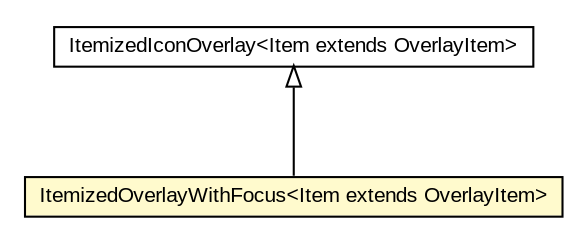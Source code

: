 #!/usr/local/bin/dot
#
# Class diagram 
# Generated by UMLGraph version R5_6-24-gf6e263 (http://www.umlgraph.org/)
#

digraph G {
	edge [fontname="arial",fontsize=10,labelfontname="arial",labelfontsize=10];
	node [fontname="arial",fontsize=10,shape=plaintext];
	nodesep=0.25;
	ranksep=0.5;
	// org.osmdroid.views.overlay.ItemizedIconOverlay<Item extends org.osmdroid.views.overlay.OverlayItem>
	c15736 [label=<<table title="org.osmdroid.views.overlay.ItemizedIconOverlay" border="0" cellborder="1" cellspacing="0" cellpadding="2" port="p" href="./ItemizedIconOverlay.html">
		<tr><td><table border="0" cellspacing="0" cellpadding="1">
<tr><td align="center" balign="center"> ItemizedIconOverlay&lt;Item extends OverlayItem&gt; </td></tr>
		</table></td></tr>
		</table>>, URL="./ItemizedIconOverlay.html", fontname="arial", fontcolor="black", fontsize=10.0];
	// org.osmdroid.views.overlay.ItemizedOverlayWithFocus<Item extends org.osmdroid.views.overlay.OverlayItem>
	c15743 [label=<<table title="org.osmdroid.views.overlay.ItemizedOverlayWithFocus" border="0" cellborder="1" cellspacing="0" cellpadding="2" port="p" bgcolor="lemonChiffon" href="./ItemizedOverlayWithFocus.html">
		<tr><td><table border="0" cellspacing="0" cellpadding="1">
<tr><td align="center" balign="center"> ItemizedOverlayWithFocus&lt;Item extends OverlayItem&gt; </td></tr>
		</table></td></tr>
		</table>>, URL="./ItemizedOverlayWithFocus.html", fontname="arial", fontcolor="black", fontsize=10.0];
	//org.osmdroid.views.overlay.ItemizedOverlayWithFocus<Item extends org.osmdroid.views.overlay.OverlayItem> extends org.osmdroid.views.overlay.ItemizedIconOverlay<Item>
	c15736:p -> c15743:p [dir=back,arrowtail=empty];
}

